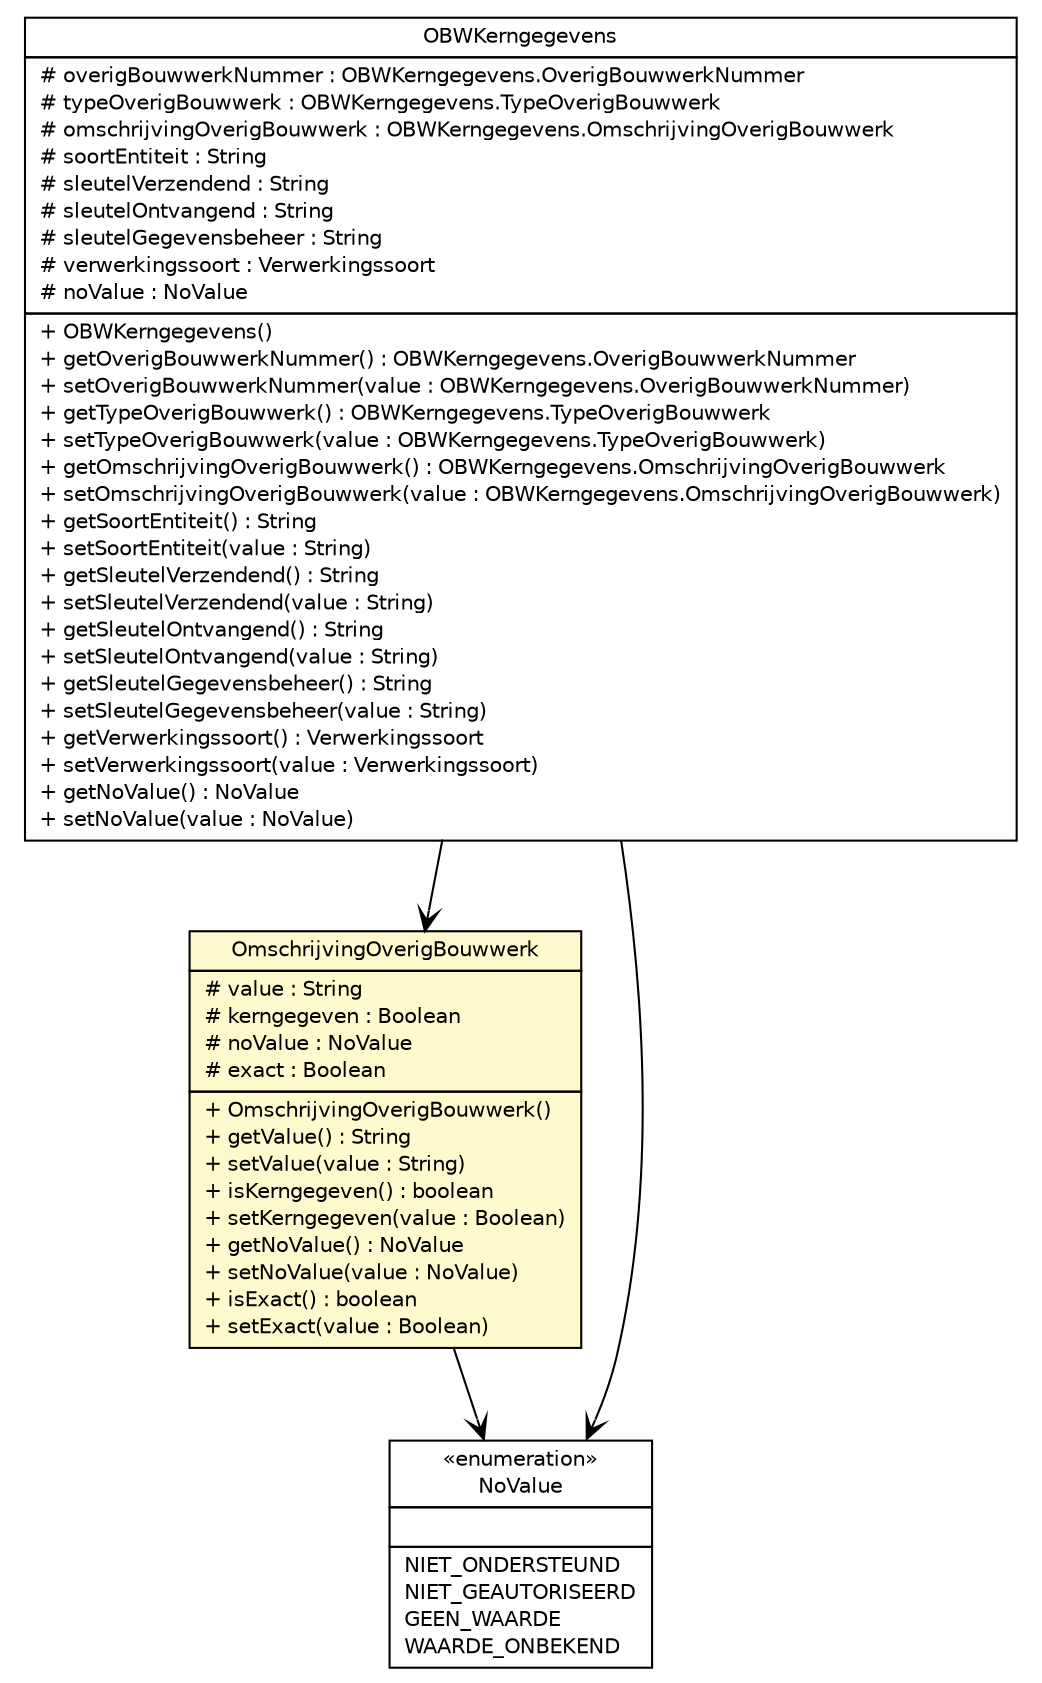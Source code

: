 #!/usr/local/bin/dot
#
# Class diagram 
# Generated by UMLGraph version R5_6-24-gf6e263 (http://www.umlgraph.org/)
#

digraph G {
	edge [fontname="Helvetica",fontsize=10,labelfontname="Helvetica",labelfontsize=10];
	node [fontname="Helvetica",fontsize=10,shape=plaintext];
	nodesep=0.25;
	ranksep=0.5;
	// nl.egem.stuf.sector.bg._0204.OBWKerngegevens
	c136434 [label=<<table title="nl.egem.stuf.sector.bg._0204.OBWKerngegevens" border="0" cellborder="1" cellspacing="0" cellpadding="2" port="p" href="./OBWKerngegevens.html">
		<tr><td><table border="0" cellspacing="0" cellpadding="1">
<tr><td align="center" balign="center"> OBWKerngegevens </td></tr>
		</table></td></tr>
		<tr><td><table border="0" cellspacing="0" cellpadding="1">
<tr><td align="left" balign="left"> # overigBouwwerkNummer : OBWKerngegevens.OverigBouwwerkNummer </td></tr>
<tr><td align="left" balign="left"> # typeOverigBouwwerk : OBWKerngegevens.TypeOverigBouwwerk </td></tr>
<tr><td align="left" balign="left"> # omschrijvingOverigBouwwerk : OBWKerngegevens.OmschrijvingOverigBouwwerk </td></tr>
<tr><td align="left" balign="left"> # soortEntiteit : String </td></tr>
<tr><td align="left" balign="left"> # sleutelVerzendend : String </td></tr>
<tr><td align="left" balign="left"> # sleutelOntvangend : String </td></tr>
<tr><td align="left" balign="left"> # sleutelGegevensbeheer : String </td></tr>
<tr><td align="left" balign="left"> # verwerkingssoort : Verwerkingssoort </td></tr>
<tr><td align="left" balign="left"> # noValue : NoValue </td></tr>
		</table></td></tr>
		<tr><td><table border="0" cellspacing="0" cellpadding="1">
<tr><td align="left" balign="left"> + OBWKerngegevens() </td></tr>
<tr><td align="left" balign="left"> + getOverigBouwwerkNummer() : OBWKerngegevens.OverigBouwwerkNummer </td></tr>
<tr><td align="left" balign="left"> + setOverigBouwwerkNummer(value : OBWKerngegevens.OverigBouwwerkNummer) </td></tr>
<tr><td align="left" balign="left"> + getTypeOverigBouwwerk() : OBWKerngegevens.TypeOverigBouwwerk </td></tr>
<tr><td align="left" balign="left"> + setTypeOverigBouwwerk(value : OBWKerngegevens.TypeOverigBouwwerk) </td></tr>
<tr><td align="left" balign="left"> + getOmschrijvingOverigBouwwerk() : OBWKerngegevens.OmschrijvingOverigBouwwerk </td></tr>
<tr><td align="left" balign="left"> + setOmschrijvingOverigBouwwerk(value : OBWKerngegevens.OmschrijvingOverigBouwwerk) </td></tr>
<tr><td align="left" balign="left"> + getSoortEntiteit() : String </td></tr>
<tr><td align="left" balign="left"> + setSoortEntiteit(value : String) </td></tr>
<tr><td align="left" balign="left"> + getSleutelVerzendend() : String </td></tr>
<tr><td align="left" balign="left"> + setSleutelVerzendend(value : String) </td></tr>
<tr><td align="left" balign="left"> + getSleutelOntvangend() : String </td></tr>
<tr><td align="left" balign="left"> + setSleutelOntvangend(value : String) </td></tr>
<tr><td align="left" balign="left"> + getSleutelGegevensbeheer() : String </td></tr>
<tr><td align="left" balign="left"> + setSleutelGegevensbeheer(value : String) </td></tr>
<tr><td align="left" balign="left"> + getVerwerkingssoort() : Verwerkingssoort </td></tr>
<tr><td align="left" balign="left"> + setVerwerkingssoort(value : Verwerkingssoort) </td></tr>
<tr><td align="left" balign="left"> + getNoValue() : NoValue </td></tr>
<tr><td align="left" balign="left"> + setNoValue(value : NoValue) </td></tr>
		</table></td></tr>
		</table>>, URL="./OBWKerngegevens.html", fontname="Helvetica", fontcolor="black", fontsize=10.0];
	// nl.egem.stuf.sector.bg._0204.OBWKerngegevens.OmschrijvingOverigBouwwerk
	c136435 [label=<<table title="nl.egem.stuf.sector.bg._0204.OBWKerngegevens.OmschrijvingOverigBouwwerk" border="0" cellborder="1" cellspacing="0" cellpadding="2" port="p" bgcolor="lemonChiffon" href="./OBWKerngegevens.OmschrijvingOverigBouwwerk.html">
		<tr><td><table border="0" cellspacing="0" cellpadding="1">
<tr><td align="center" balign="center"> OmschrijvingOverigBouwwerk </td></tr>
		</table></td></tr>
		<tr><td><table border="0" cellspacing="0" cellpadding="1">
<tr><td align="left" balign="left"> # value : String </td></tr>
<tr><td align="left" balign="left"> # kerngegeven : Boolean </td></tr>
<tr><td align="left" balign="left"> # noValue : NoValue </td></tr>
<tr><td align="left" balign="left"> # exact : Boolean </td></tr>
		</table></td></tr>
		<tr><td><table border="0" cellspacing="0" cellpadding="1">
<tr><td align="left" balign="left"> + OmschrijvingOverigBouwwerk() </td></tr>
<tr><td align="left" balign="left"> + getValue() : String </td></tr>
<tr><td align="left" balign="left"> + setValue(value : String) </td></tr>
<tr><td align="left" balign="left"> + isKerngegeven() : boolean </td></tr>
<tr><td align="left" balign="left"> + setKerngegeven(value : Boolean) </td></tr>
<tr><td align="left" balign="left"> + getNoValue() : NoValue </td></tr>
<tr><td align="left" balign="left"> + setNoValue(value : NoValue) </td></tr>
<tr><td align="left" balign="left"> + isExact() : boolean </td></tr>
<tr><td align="left" balign="left"> + setExact(value : Boolean) </td></tr>
		</table></td></tr>
		</table>>, URL="./OBWKerngegevens.OmschrijvingOverigBouwwerk.html", fontname="Helvetica", fontcolor="black", fontsize=10.0];
	// nl.egem.stuf.stuf0204.NoValue
	c136627 [label=<<table title="nl.egem.stuf.stuf0204.NoValue" border="0" cellborder="1" cellspacing="0" cellpadding="2" port="p" href="../../../stuf0204/NoValue.html">
		<tr><td><table border="0" cellspacing="0" cellpadding="1">
<tr><td align="center" balign="center"> &#171;enumeration&#187; </td></tr>
<tr><td align="center" balign="center"> NoValue </td></tr>
		</table></td></tr>
		<tr><td><table border="0" cellspacing="0" cellpadding="1">
<tr><td align="left" balign="left">  </td></tr>
		</table></td></tr>
		<tr><td><table border="0" cellspacing="0" cellpadding="1">
<tr><td align="left" balign="left"> NIET_ONDERSTEUND </td></tr>
<tr><td align="left" balign="left"> NIET_GEAUTORISEERD </td></tr>
<tr><td align="left" balign="left"> GEEN_WAARDE </td></tr>
<tr><td align="left" balign="left"> WAARDE_ONBEKEND </td></tr>
		</table></td></tr>
		</table>>, URL="../../../stuf0204/NoValue.html", fontname="Helvetica", fontcolor="black", fontsize=10.0];
	// nl.egem.stuf.sector.bg._0204.OBWKerngegevens NAVASSOC nl.egem.stuf.sector.bg._0204.OBWKerngegevens.OmschrijvingOverigBouwwerk
	c136434:p -> c136435:p [taillabel="", label="", headlabel="", fontname="Helvetica", fontcolor="black", fontsize=10.0, color="black", arrowhead=open];
	// nl.egem.stuf.sector.bg._0204.OBWKerngegevens NAVASSOC nl.egem.stuf.stuf0204.NoValue
	c136434:p -> c136627:p [taillabel="", label="", headlabel="", fontname="Helvetica", fontcolor="black", fontsize=10.0, color="black", arrowhead=open];
	// nl.egem.stuf.sector.bg._0204.OBWKerngegevens.OmschrijvingOverigBouwwerk NAVASSOC nl.egem.stuf.stuf0204.NoValue
	c136435:p -> c136627:p [taillabel="", label="", headlabel="", fontname="Helvetica", fontcolor="black", fontsize=10.0, color="black", arrowhead=open];
}

